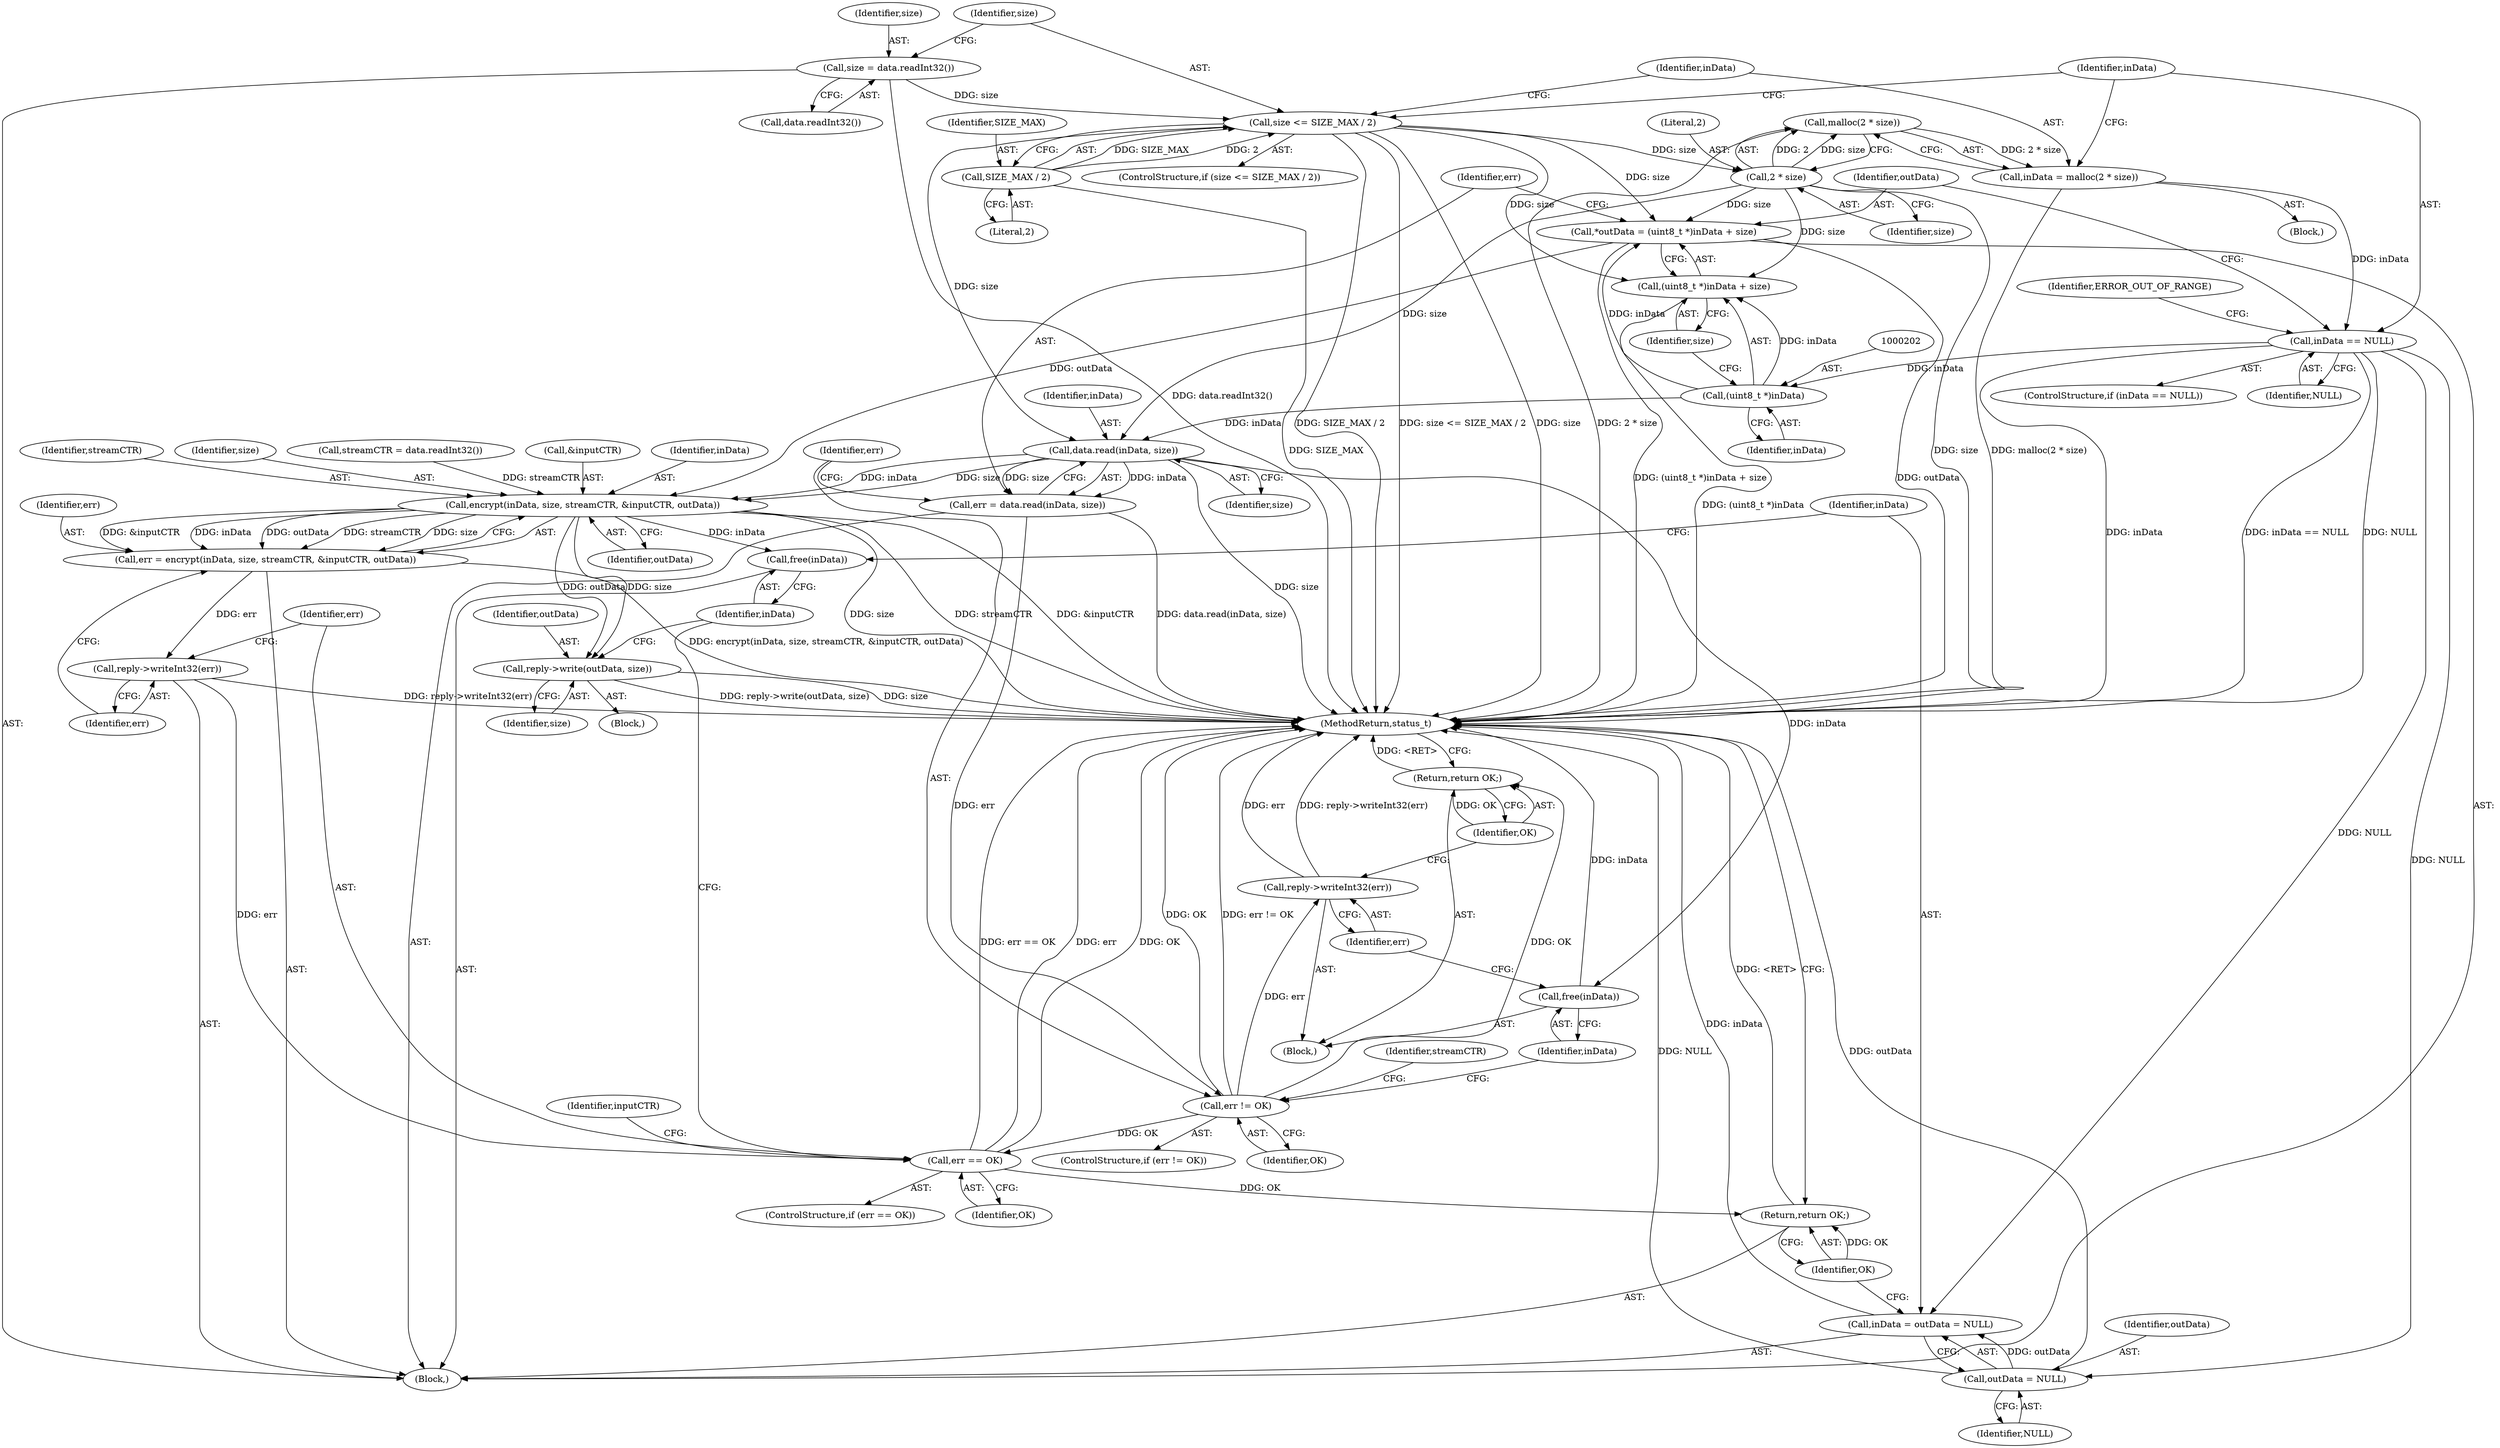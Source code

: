 digraph "0_Android_9667e3eff2d34c3797c3b529370de47b2c1f1bf6@API" {
"1000184" [label="(Call,malloc(2 * size))"];
"1000185" [label="(Call,2 * size)"];
"1000176" [label="(Call,size <= SIZE_MAX / 2)"];
"1000172" [label="(Call,size = data.readInt32())"];
"1000178" [label="(Call,SIZE_MAX / 2)"];
"1000182" [label="(Call,inData = malloc(2 * size))"];
"1000189" [label="(Call,inData == NULL)"];
"1000201" [label="(Call,(uint8_t *)inData)"];
"1000198" [label="(Call,*outData = (uint8_t *)inData + size)"];
"1000229" [label="(Call,encrypt(inData, size, streamCTR, &inputCTR, outData))"];
"1000227" [label="(Call,err = encrypt(inData, size, streamCTR, &inputCTR, outData))"];
"1000236" [label="(Call,reply->writeInt32(err))"];
"1000239" [label="(Call,err == OK)"];
"1000255" [label="(Return,return OK;)"];
"1000245" [label="(Call,reply->write(outData, size))"];
"1000248" [label="(Call,free(inData))"];
"1000200" [label="(Call,(uint8_t *)inData + size)"];
"1000208" [label="(Call,data.read(inData, size))"];
"1000206" [label="(Call,err = data.read(inData, size))"];
"1000212" [label="(Call,err != OK)"];
"1000218" [label="(Call,reply->writeInt32(err))"];
"1000220" [label="(Return,return OK;)"];
"1000216" [label="(Call,free(inData))"];
"1000250" [label="(Call,inData = outData = NULL)"];
"1000252" [label="(Call,outData = NULL)"];
"1000187" [label="(Identifier,size)"];
"1000188" [label="(ControlStructure,if (inData == NULL))"];
"1000206" [label="(Call,err = data.read(inData, size))"];
"1000177" [label="(Identifier,size)"];
"1000210" [label="(Identifier,size)"];
"1000239" [label="(Call,err == OK)"];
"1000212" [label="(Call,err != OK)"];
"1000219" [label="(Identifier,err)"];
"1000235" [label="(Identifier,outData)"];
"1000203" [label="(Identifier,inData)"];
"1000248" [label="(Call,free(inData))"];
"1000251" [label="(Identifier,inData)"];
"1000211" [label="(ControlStructure,if (err != OK))"];
"1000208" [label="(Call,data.read(inData, size))"];
"1000175" [label="(ControlStructure,if (size <= SIZE_MAX / 2))"];
"1000181" [label="(Block,)"];
"1000242" [label="(Block,)"];
"1000244" [label="(Identifier,inputCTR)"];
"1000249" [label="(Identifier,inData)"];
"1000190" [label="(Identifier,inData)"];
"1000220" [label="(Return,return OK;)"];
"1000237" [label="(Identifier,err)"];
"1000218" [label="(Call,reply->writeInt32(err))"];
"1000246" [label="(Identifier,outData)"];
"1000214" [label="(Identifier,OK)"];
"1000233" [label="(Call,&inputCTR)"];
"1000240" [label="(Identifier,err)"];
"1000173" [label="(Identifier,size)"];
"1000228" [label="(Identifier,err)"];
"1000179" [label="(Identifier,SIZE_MAX)"];
"1000217" [label="(Identifier,inData)"];
"1000230" [label="(Identifier,inData)"];
"1000172" [label="(Call,size = data.readInt32())"];
"1000229" [label="(Call,encrypt(inData, size, streamCTR, &inputCTR, outData))"];
"1000213" [label="(Identifier,err)"];
"1000241" [label="(Identifier,OK)"];
"1000189" [label="(Call,inData == NULL)"];
"1000227" [label="(Call,err = encrypt(inData, size, streamCTR, &inputCTR, outData))"];
"1000232" [label="(Identifier,streamCTR)"];
"1000201" [label="(Call,(uint8_t *)inData)"];
"1000182" [label="(Call,inData = malloc(2 * size))"];
"1000207" [label="(Identifier,err)"];
"1000183" [label="(Identifier,inData)"];
"1000216" [label="(Call,free(inData))"];
"1000254" [label="(Identifier,NULL)"];
"1000200" [label="(Call,(uint8_t *)inData + size)"];
"1000253" [label="(Identifier,outData)"];
"1000194" [label="(Identifier,ERROR_OUT_OF_RANGE)"];
"1000184" [label="(Call,malloc(2 * size))"];
"1000170" [label="(Block,)"];
"1000238" [label="(ControlStructure,if (err == OK))"];
"1000199" [label="(Identifier,outData)"];
"1000256" [label="(Identifier,OK)"];
"1000209" [label="(Identifier,inData)"];
"1000407" [label="(MethodReturn,status_t)"];
"1000245" [label="(Call,reply->write(outData, size))"];
"1000255" [label="(Return,return OK;)"];
"1000176" [label="(Call,size <= SIZE_MAX / 2)"];
"1000204" [label="(Identifier,size)"];
"1000224" [label="(Identifier,streamCTR)"];
"1000231" [label="(Identifier,size)"];
"1000236" [label="(Call,reply->writeInt32(err))"];
"1000174" [label="(Call,data.readInt32())"];
"1000223" [label="(Call,streamCTR = data.readInt32())"];
"1000215" [label="(Block,)"];
"1000186" [label="(Literal,2)"];
"1000252" [label="(Call,outData = NULL)"];
"1000178" [label="(Call,SIZE_MAX / 2)"];
"1000250" [label="(Call,inData = outData = NULL)"];
"1000247" [label="(Identifier,size)"];
"1000180" [label="(Literal,2)"];
"1000185" [label="(Call,2 * size)"];
"1000198" [label="(Call,*outData = (uint8_t *)inData + size)"];
"1000221" [label="(Identifier,OK)"];
"1000191" [label="(Identifier,NULL)"];
"1000184" -> "1000182"  [label="AST: "];
"1000184" -> "1000185"  [label="CFG: "];
"1000185" -> "1000184"  [label="AST: "];
"1000182" -> "1000184"  [label="CFG: "];
"1000184" -> "1000407"  [label="DDG: 2 * size"];
"1000184" -> "1000182"  [label="DDG: 2 * size"];
"1000185" -> "1000184"  [label="DDG: 2"];
"1000185" -> "1000184"  [label="DDG: size"];
"1000185" -> "1000187"  [label="CFG: "];
"1000186" -> "1000185"  [label="AST: "];
"1000187" -> "1000185"  [label="AST: "];
"1000185" -> "1000407"  [label="DDG: size"];
"1000176" -> "1000185"  [label="DDG: size"];
"1000185" -> "1000198"  [label="DDG: size"];
"1000185" -> "1000200"  [label="DDG: size"];
"1000185" -> "1000208"  [label="DDG: size"];
"1000176" -> "1000175"  [label="AST: "];
"1000176" -> "1000178"  [label="CFG: "];
"1000177" -> "1000176"  [label="AST: "];
"1000178" -> "1000176"  [label="AST: "];
"1000183" -> "1000176"  [label="CFG: "];
"1000190" -> "1000176"  [label="CFG: "];
"1000176" -> "1000407"  [label="DDG: SIZE_MAX / 2"];
"1000176" -> "1000407"  [label="DDG: size <= SIZE_MAX / 2"];
"1000176" -> "1000407"  [label="DDG: size"];
"1000172" -> "1000176"  [label="DDG: size"];
"1000178" -> "1000176"  [label="DDG: SIZE_MAX"];
"1000178" -> "1000176"  [label="DDG: 2"];
"1000176" -> "1000198"  [label="DDG: size"];
"1000176" -> "1000200"  [label="DDG: size"];
"1000176" -> "1000208"  [label="DDG: size"];
"1000172" -> "1000170"  [label="AST: "];
"1000172" -> "1000174"  [label="CFG: "];
"1000173" -> "1000172"  [label="AST: "];
"1000174" -> "1000172"  [label="AST: "];
"1000177" -> "1000172"  [label="CFG: "];
"1000172" -> "1000407"  [label="DDG: data.readInt32()"];
"1000178" -> "1000180"  [label="CFG: "];
"1000179" -> "1000178"  [label="AST: "];
"1000180" -> "1000178"  [label="AST: "];
"1000178" -> "1000407"  [label="DDG: SIZE_MAX"];
"1000182" -> "1000181"  [label="AST: "];
"1000183" -> "1000182"  [label="AST: "];
"1000190" -> "1000182"  [label="CFG: "];
"1000182" -> "1000407"  [label="DDG: malloc(2 * size)"];
"1000182" -> "1000189"  [label="DDG: inData"];
"1000189" -> "1000188"  [label="AST: "];
"1000189" -> "1000191"  [label="CFG: "];
"1000190" -> "1000189"  [label="AST: "];
"1000191" -> "1000189"  [label="AST: "];
"1000194" -> "1000189"  [label="CFG: "];
"1000199" -> "1000189"  [label="CFG: "];
"1000189" -> "1000407"  [label="DDG: inData"];
"1000189" -> "1000407"  [label="DDG: inData == NULL"];
"1000189" -> "1000407"  [label="DDG: NULL"];
"1000189" -> "1000201"  [label="DDG: inData"];
"1000189" -> "1000250"  [label="DDG: NULL"];
"1000189" -> "1000252"  [label="DDG: NULL"];
"1000201" -> "1000200"  [label="AST: "];
"1000201" -> "1000203"  [label="CFG: "];
"1000202" -> "1000201"  [label="AST: "];
"1000203" -> "1000201"  [label="AST: "];
"1000204" -> "1000201"  [label="CFG: "];
"1000201" -> "1000198"  [label="DDG: inData"];
"1000201" -> "1000200"  [label="DDG: inData"];
"1000201" -> "1000208"  [label="DDG: inData"];
"1000198" -> "1000170"  [label="AST: "];
"1000198" -> "1000200"  [label="CFG: "];
"1000199" -> "1000198"  [label="AST: "];
"1000200" -> "1000198"  [label="AST: "];
"1000207" -> "1000198"  [label="CFG: "];
"1000198" -> "1000407"  [label="DDG: (uint8_t *)inData + size"];
"1000198" -> "1000407"  [label="DDG: outData"];
"1000198" -> "1000229"  [label="DDG: outData"];
"1000229" -> "1000227"  [label="AST: "];
"1000229" -> "1000235"  [label="CFG: "];
"1000230" -> "1000229"  [label="AST: "];
"1000231" -> "1000229"  [label="AST: "];
"1000232" -> "1000229"  [label="AST: "];
"1000233" -> "1000229"  [label="AST: "];
"1000235" -> "1000229"  [label="AST: "];
"1000227" -> "1000229"  [label="CFG: "];
"1000229" -> "1000407"  [label="DDG: &inputCTR"];
"1000229" -> "1000407"  [label="DDG: size"];
"1000229" -> "1000407"  [label="DDG: streamCTR"];
"1000229" -> "1000227"  [label="DDG: &inputCTR"];
"1000229" -> "1000227"  [label="DDG: inData"];
"1000229" -> "1000227"  [label="DDG: outData"];
"1000229" -> "1000227"  [label="DDG: streamCTR"];
"1000229" -> "1000227"  [label="DDG: size"];
"1000208" -> "1000229"  [label="DDG: inData"];
"1000208" -> "1000229"  [label="DDG: size"];
"1000223" -> "1000229"  [label="DDG: streamCTR"];
"1000229" -> "1000245"  [label="DDG: outData"];
"1000229" -> "1000245"  [label="DDG: size"];
"1000229" -> "1000248"  [label="DDG: inData"];
"1000227" -> "1000170"  [label="AST: "];
"1000228" -> "1000227"  [label="AST: "];
"1000237" -> "1000227"  [label="CFG: "];
"1000227" -> "1000407"  [label="DDG: encrypt(inData, size, streamCTR, &inputCTR, outData)"];
"1000227" -> "1000236"  [label="DDG: err"];
"1000236" -> "1000170"  [label="AST: "];
"1000236" -> "1000237"  [label="CFG: "];
"1000237" -> "1000236"  [label="AST: "];
"1000240" -> "1000236"  [label="CFG: "];
"1000236" -> "1000407"  [label="DDG: reply->writeInt32(err)"];
"1000236" -> "1000239"  [label="DDG: err"];
"1000239" -> "1000238"  [label="AST: "];
"1000239" -> "1000241"  [label="CFG: "];
"1000240" -> "1000239"  [label="AST: "];
"1000241" -> "1000239"  [label="AST: "];
"1000244" -> "1000239"  [label="CFG: "];
"1000249" -> "1000239"  [label="CFG: "];
"1000239" -> "1000407"  [label="DDG: err == OK"];
"1000239" -> "1000407"  [label="DDG: err"];
"1000239" -> "1000407"  [label="DDG: OK"];
"1000212" -> "1000239"  [label="DDG: OK"];
"1000239" -> "1000255"  [label="DDG: OK"];
"1000255" -> "1000170"  [label="AST: "];
"1000255" -> "1000256"  [label="CFG: "];
"1000256" -> "1000255"  [label="AST: "];
"1000407" -> "1000255"  [label="CFG: "];
"1000255" -> "1000407"  [label="DDG: <RET>"];
"1000256" -> "1000255"  [label="DDG: OK"];
"1000245" -> "1000242"  [label="AST: "];
"1000245" -> "1000247"  [label="CFG: "];
"1000246" -> "1000245"  [label="AST: "];
"1000247" -> "1000245"  [label="AST: "];
"1000249" -> "1000245"  [label="CFG: "];
"1000245" -> "1000407"  [label="DDG: reply->write(outData, size)"];
"1000245" -> "1000407"  [label="DDG: size"];
"1000248" -> "1000170"  [label="AST: "];
"1000248" -> "1000249"  [label="CFG: "];
"1000249" -> "1000248"  [label="AST: "];
"1000251" -> "1000248"  [label="CFG: "];
"1000200" -> "1000204"  [label="CFG: "];
"1000204" -> "1000200"  [label="AST: "];
"1000200" -> "1000407"  [label="DDG: (uint8_t *)inData"];
"1000208" -> "1000206"  [label="AST: "];
"1000208" -> "1000210"  [label="CFG: "];
"1000209" -> "1000208"  [label="AST: "];
"1000210" -> "1000208"  [label="AST: "];
"1000206" -> "1000208"  [label="CFG: "];
"1000208" -> "1000407"  [label="DDG: size"];
"1000208" -> "1000206"  [label="DDG: inData"];
"1000208" -> "1000206"  [label="DDG: size"];
"1000208" -> "1000216"  [label="DDG: inData"];
"1000206" -> "1000170"  [label="AST: "];
"1000207" -> "1000206"  [label="AST: "];
"1000213" -> "1000206"  [label="CFG: "];
"1000206" -> "1000407"  [label="DDG: data.read(inData, size)"];
"1000206" -> "1000212"  [label="DDG: err"];
"1000212" -> "1000211"  [label="AST: "];
"1000212" -> "1000214"  [label="CFG: "];
"1000213" -> "1000212"  [label="AST: "];
"1000214" -> "1000212"  [label="AST: "];
"1000217" -> "1000212"  [label="CFG: "];
"1000224" -> "1000212"  [label="CFG: "];
"1000212" -> "1000407"  [label="DDG: OK"];
"1000212" -> "1000407"  [label="DDG: err != OK"];
"1000212" -> "1000218"  [label="DDG: err"];
"1000212" -> "1000220"  [label="DDG: OK"];
"1000218" -> "1000215"  [label="AST: "];
"1000218" -> "1000219"  [label="CFG: "];
"1000219" -> "1000218"  [label="AST: "];
"1000221" -> "1000218"  [label="CFG: "];
"1000218" -> "1000407"  [label="DDG: err"];
"1000218" -> "1000407"  [label="DDG: reply->writeInt32(err)"];
"1000220" -> "1000215"  [label="AST: "];
"1000220" -> "1000221"  [label="CFG: "];
"1000221" -> "1000220"  [label="AST: "];
"1000407" -> "1000220"  [label="CFG: "];
"1000220" -> "1000407"  [label="DDG: <RET>"];
"1000221" -> "1000220"  [label="DDG: OK"];
"1000216" -> "1000215"  [label="AST: "];
"1000216" -> "1000217"  [label="CFG: "];
"1000217" -> "1000216"  [label="AST: "];
"1000219" -> "1000216"  [label="CFG: "];
"1000216" -> "1000407"  [label="DDG: inData"];
"1000250" -> "1000170"  [label="AST: "];
"1000250" -> "1000252"  [label="CFG: "];
"1000251" -> "1000250"  [label="AST: "];
"1000252" -> "1000250"  [label="AST: "];
"1000256" -> "1000250"  [label="CFG: "];
"1000250" -> "1000407"  [label="DDG: inData"];
"1000252" -> "1000250"  [label="DDG: outData"];
"1000252" -> "1000254"  [label="CFG: "];
"1000253" -> "1000252"  [label="AST: "];
"1000254" -> "1000252"  [label="AST: "];
"1000252" -> "1000407"  [label="DDG: outData"];
"1000252" -> "1000407"  [label="DDG: NULL"];
}
